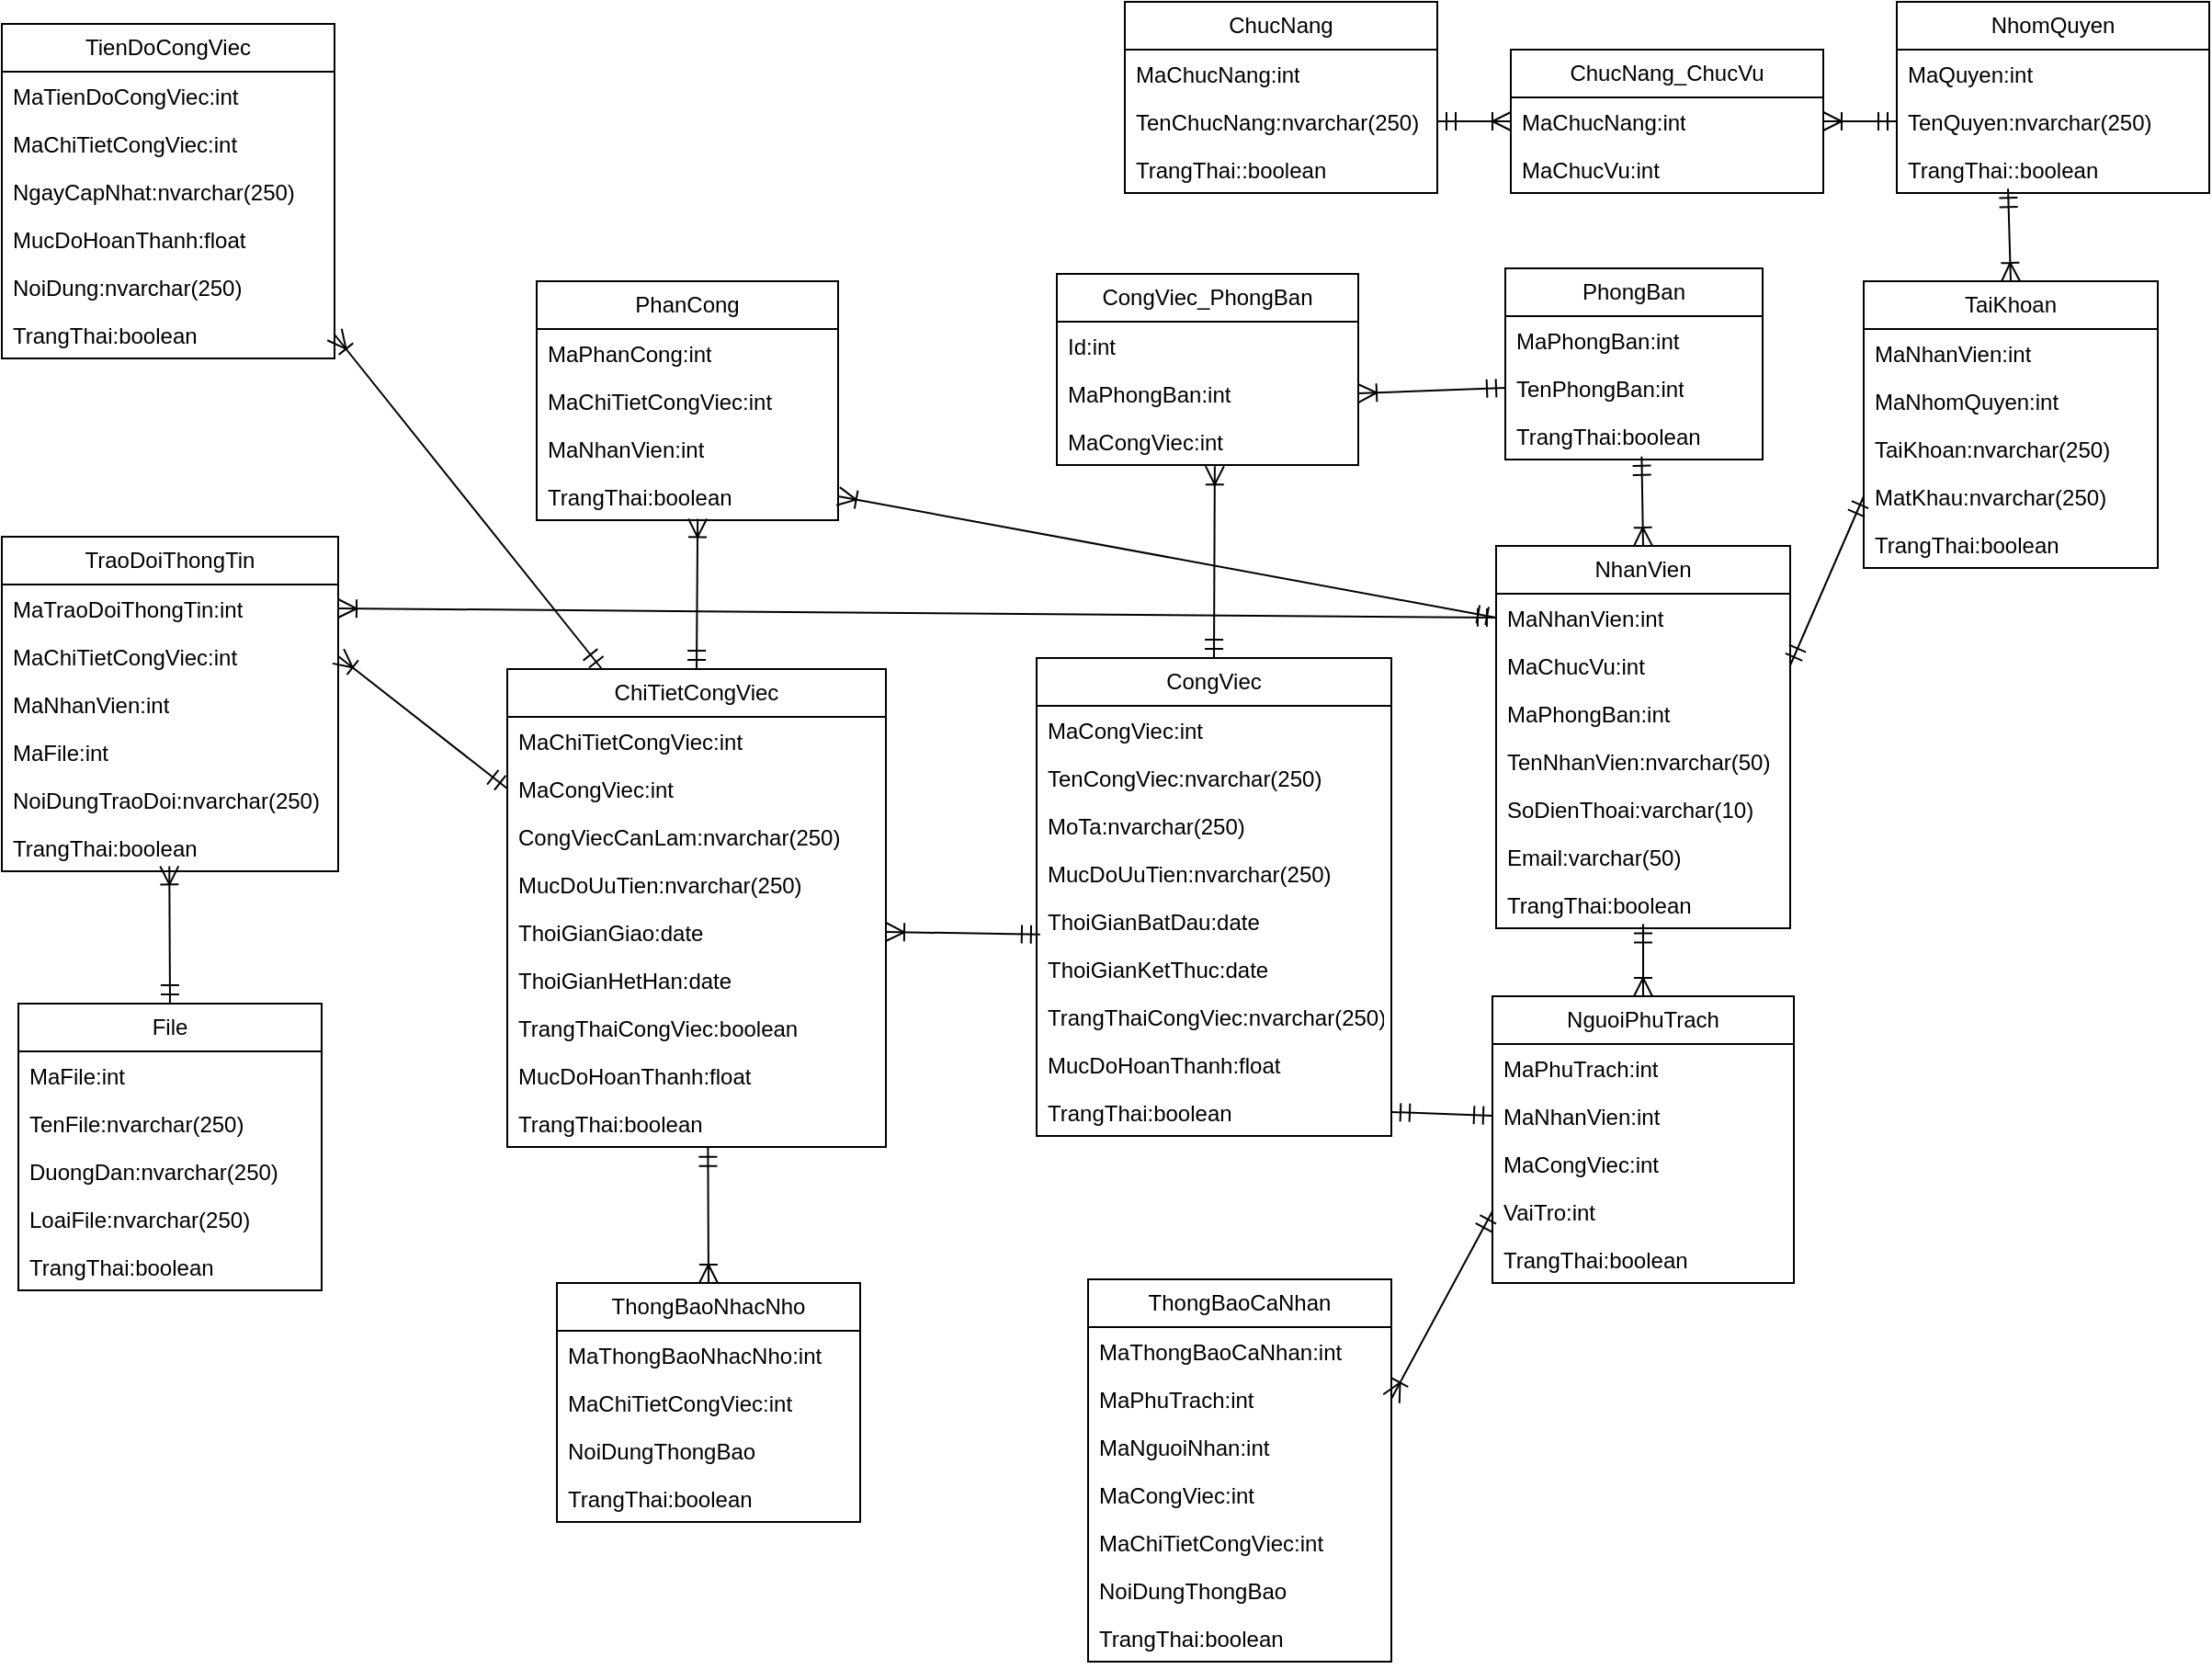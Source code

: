 <mxfile version="24.7.14">
  <diagram name="Trang-1" id="C-tgxgAVF5Ouf7KuxYOn">
    <mxGraphModel dx="2206" dy="981" grid="0" gridSize="10" guides="1" tooltips="1" connect="1" arrows="1" fold="1" page="0" pageScale="1" pageWidth="827" pageHeight="1169" math="0" shadow="0">
      <root>
        <mxCell id="0" />
        <mxCell id="1" parent="0" />
        <mxCell id="ZC5v_0BSbkfHpD8rnW3x-1" value="TaiKhoan" style="swimlane;fontStyle=0;childLayout=stackLayout;horizontal=1;startSize=26;fillColor=none;horizontalStack=0;resizeParent=1;resizeParentMax=0;resizeLast=0;collapsible=1;marginBottom=0;whiteSpace=wrap;html=1;" vertex="1" parent="1">
          <mxGeometry x="-158" y="-158" width="160" height="156" as="geometry" />
        </mxCell>
        <mxCell id="ZC5v_0BSbkfHpD8rnW3x-2" value="MaNhanVien:int" style="text;strokeColor=none;fillColor=none;align=left;verticalAlign=top;spacingLeft=4;spacingRight=4;overflow=hidden;rotatable=0;points=[[0,0.5],[1,0.5]];portConstraint=eastwest;whiteSpace=wrap;html=1;" vertex="1" parent="ZC5v_0BSbkfHpD8rnW3x-1">
          <mxGeometry y="26" width="160" height="26" as="geometry" />
        </mxCell>
        <mxCell id="ZC5v_0BSbkfHpD8rnW3x-3" value="MaNhomQuyen:int" style="text;strokeColor=none;fillColor=none;align=left;verticalAlign=top;spacingLeft=4;spacingRight=4;overflow=hidden;rotatable=0;points=[[0,0.5],[1,0.5]];portConstraint=eastwest;whiteSpace=wrap;html=1;" vertex="1" parent="ZC5v_0BSbkfHpD8rnW3x-1">
          <mxGeometry y="52" width="160" height="26" as="geometry" />
        </mxCell>
        <mxCell id="ZC5v_0BSbkfHpD8rnW3x-4" value="TaiKhoan:nvarchar(250)" style="text;strokeColor=none;fillColor=none;align=left;verticalAlign=top;spacingLeft=4;spacingRight=4;overflow=hidden;rotatable=0;points=[[0,0.5],[1,0.5]];portConstraint=eastwest;whiteSpace=wrap;html=1;" vertex="1" parent="ZC5v_0BSbkfHpD8rnW3x-1">
          <mxGeometry y="78" width="160" height="26" as="geometry" />
        </mxCell>
        <mxCell id="ZC5v_0BSbkfHpD8rnW3x-5" value="MatKhau:nvarchar(250)" style="text;strokeColor=none;fillColor=none;align=left;verticalAlign=top;spacingLeft=4;spacingRight=4;overflow=hidden;rotatable=0;points=[[0,0.5],[1,0.5]];portConstraint=eastwest;whiteSpace=wrap;html=1;" vertex="1" parent="ZC5v_0BSbkfHpD8rnW3x-1">
          <mxGeometry y="104" width="160" height="26" as="geometry" />
        </mxCell>
        <mxCell id="ZC5v_0BSbkfHpD8rnW3x-6" value="TrangThai:boolean" style="text;strokeColor=none;fillColor=none;align=left;verticalAlign=top;spacingLeft=4;spacingRight=4;overflow=hidden;rotatable=0;points=[[0,0.5],[1,0.5]];portConstraint=eastwest;whiteSpace=wrap;html=1;" vertex="1" parent="ZC5v_0BSbkfHpD8rnW3x-1">
          <mxGeometry y="130" width="160" height="26" as="geometry" />
        </mxCell>
        <mxCell id="ZC5v_0BSbkfHpD8rnW3x-16" value="PhongBan" style="swimlane;fontStyle=0;childLayout=stackLayout;horizontal=1;startSize=26;fillColor=none;horizontalStack=0;resizeParent=1;resizeParentMax=0;resizeLast=0;collapsible=1;marginBottom=0;whiteSpace=wrap;html=1;" vertex="1" parent="1">
          <mxGeometry x="-353" y="-165" width="140" height="104" as="geometry" />
        </mxCell>
        <mxCell id="ZC5v_0BSbkfHpD8rnW3x-17" value="MaPhongBan:int" style="text;strokeColor=none;fillColor=none;align=left;verticalAlign=top;spacingLeft=4;spacingRight=4;overflow=hidden;rotatable=0;points=[[0,0.5],[1,0.5]];portConstraint=eastwest;whiteSpace=wrap;html=1;" vertex="1" parent="ZC5v_0BSbkfHpD8rnW3x-16">
          <mxGeometry y="26" width="140" height="26" as="geometry" />
        </mxCell>
        <mxCell id="ZC5v_0BSbkfHpD8rnW3x-18" value="TenPhongBan:int" style="text;strokeColor=none;fillColor=none;align=left;verticalAlign=top;spacingLeft=4;spacingRight=4;overflow=hidden;rotatable=0;points=[[0,0.5],[1,0.5]];portConstraint=eastwest;whiteSpace=wrap;html=1;" vertex="1" parent="ZC5v_0BSbkfHpD8rnW3x-16">
          <mxGeometry y="52" width="140" height="26" as="geometry" />
        </mxCell>
        <mxCell id="ZC5v_0BSbkfHpD8rnW3x-19" value="TrangThai:boolean" style="text;strokeColor=none;fillColor=none;align=left;verticalAlign=top;spacingLeft=4;spacingRight=4;overflow=hidden;rotatable=0;points=[[0,0.5],[1,0.5]];portConstraint=eastwest;whiteSpace=wrap;html=1;" vertex="1" parent="ZC5v_0BSbkfHpD8rnW3x-16">
          <mxGeometry y="78" width="140" height="26" as="geometry" />
        </mxCell>
        <mxCell id="ZC5v_0BSbkfHpD8rnW3x-20" style="edgeStyle=none;curved=1;rounded=0;orthogonalLoop=1;jettySize=auto;html=1;entryX=1;entryY=0.5;entryDx=0;entryDy=0;fontSize=12;startSize=8;endSize=8;" edge="1" parent="ZC5v_0BSbkfHpD8rnW3x-16" source="ZC5v_0BSbkfHpD8rnW3x-18" target="ZC5v_0BSbkfHpD8rnW3x-18">
          <mxGeometry relative="1" as="geometry" />
        </mxCell>
        <mxCell id="ZC5v_0BSbkfHpD8rnW3x-21" value="CongViec" style="swimlane;fontStyle=0;childLayout=stackLayout;horizontal=1;startSize=26;fillColor=none;horizontalStack=0;resizeParent=1;resizeParentMax=0;resizeLast=0;collapsible=1;marginBottom=0;whiteSpace=wrap;html=1;" vertex="1" parent="1">
          <mxGeometry x="-608" y="47" width="193" height="260" as="geometry" />
        </mxCell>
        <mxCell id="ZC5v_0BSbkfHpD8rnW3x-22" value="MaCongViec:int" style="text;strokeColor=none;fillColor=none;align=left;verticalAlign=top;spacingLeft=4;spacingRight=4;overflow=hidden;rotatable=0;points=[[0,0.5],[1,0.5]];portConstraint=eastwest;whiteSpace=wrap;html=1;" vertex="1" parent="ZC5v_0BSbkfHpD8rnW3x-21">
          <mxGeometry y="26" width="193" height="26" as="geometry" />
        </mxCell>
        <mxCell id="ZC5v_0BSbkfHpD8rnW3x-23" value="TenCongViec:nvarchar(250)" style="text;strokeColor=none;fillColor=none;align=left;verticalAlign=top;spacingLeft=4;spacingRight=4;overflow=hidden;rotatable=0;points=[[0,0.5],[1,0.5]];portConstraint=eastwest;whiteSpace=wrap;html=1;" vertex="1" parent="ZC5v_0BSbkfHpD8rnW3x-21">
          <mxGeometry y="52" width="193" height="26" as="geometry" />
        </mxCell>
        <mxCell id="ZC5v_0BSbkfHpD8rnW3x-24" value="MoTa:nvarchar(250)" style="text;strokeColor=none;fillColor=none;align=left;verticalAlign=top;spacingLeft=4;spacingRight=4;overflow=hidden;rotatable=0;points=[[0,0.5],[1,0.5]];portConstraint=eastwest;whiteSpace=wrap;html=1;" vertex="1" parent="ZC5v_0BSbkfHpD8rnW3x-21">
          <mxGeometry y="78" width="193" height="26" as="geometry" />
        </mxCell>
        <mxCell id="ZC5v_0BSbkfHpD8rnW3x-25" value="MucDoUuTien:nvarchar(250)" style="text;strokeColor=none;fillColor=none;align=left;verticalAlign=top;spacingLeft=4;spacingRight=4;overflow=hidden;rotatable=0;points=[[0,0.5],[1,0.5]];portConstraint=eastwest;whiteSpace=wrap;html=1;" vertex="1" parent="ZC5v_0BSbkfHpD8rnW3x-21">
          <mxGeometry y="104" width="193" height="26" as="geometry" />
        </mxCell>
        <mxCell id="ZC5v_0BSbkfHpD8rnW3x-26" value="ThoiGianBatDau:date" style="text;strokeColor=none;fillColor=none;align=left;verticalAlign=top;spacingLeft=4;spacingRight=4;overflow=hidden;rotatable=0;points=[[0,0.5],[1,0.5]];portConstraint=eastwest;whiteSpace=wrap;html=1;" vertex="1" parent="ZC5v_0BSbkfHpD8rnW3x-21">
          <mxGeometry y="130" width="193" height="26" as="geometry" />
        </mxCell>
        <mxCell id="ZC5v_0BSbkfHpD8rnW3x-27" value="ThoiGianKetThuc:date" style="text;strokeColor=none;fillColor=none;align=left;verticalAlign=top;spacingLeft=4;spacingRight=4;overflow=hidden;rotatable=0;points=[[0,0.5],[1,0.5]];portConstraint=eastwest;whiteSpace=wrap;html=1;" vertex="1" parent="ZC5v_0BSbkfHpD8rnW3x-21">
          <mxGeometry y="156" width="193" height="26" as="geometry" />
        </mxCell>
        <mxCell id="ZC5v_0BSbkfHpD8rnW3x-28" value="TrangThaiCongViec:nvarchar(250)" style="text;strokeColor=none;fillColor=none;align=left;verticalAlign=top;spacingLeft=4;spacingRight=4;overflow=hidden;rotatable=0;points=[[0,0.5],[1,0.5]];portConstraint=eastwest;whiteSpace=wrap;html=1;" vertex="1" parent="ZC5v_0BSbkfHpD8rnW3x-21">
          <mxGeometry y="182" width="193" height="26" as="geometry" />
        </mxCell>
        <mxCell id="ZC5v_0BSbkfHpD8rnW3x-29" value="MucDoHoanThanh:float" style="text;strokeColor=none;fillColor=none;align=left;verticalAlign=top;spacingLeft=4;spacingRight=4;overflow=hidden;rotatable=0;points=[[0,0.5],[1,0.5]];portConstraint=eastwest;whiteSpace=wrap;html=1;" vertex="1" parent="ZC5v_0BSbkfHpD8rnW3x-21">
          <mxGeometry y="208" width="193" height="26" as="geometry" />
        </mxCell>
        <mxCell id="ZC5v_0BSbkfHpD8rnW3x-30" value="TrangThai:boolean" style="text;strokeColor=none;fillColor=none;align=left;verticalAlign=top;spacingLeft=4;spacingRight=4;overflow=hidden;rotatable=0;points=[[0,0.5],[1,0.5]];portConstraint=eastwest;whiteSpace=wrap;html=1;" vertex="1" parent="ZC5v_0BSbkfHpD8rnW3x-21">
          <mxGeometry y="234" width="193" height="26" as="geometry" />
        </mxCell>
        <mxCell id="ZC5v_0BSbkfHpD8rnW3x-60" value="ChucNang" style="swimlane;fontStyle=0;childLayout=stackLayout;horizontal=1;startSize=26;fillColor=none;horizontalStack=0;resizeParent=1;resizeParentMax=0;resizeLast=0;collapsible=1;marginBottom=0;whiteSpace=wrap;html=1;" vertex="1" parent="1">
          <mxGeometry x="-560" y="-310" width="170" height="104" as="geometry" />
        </mxCell>
        <mxCell id="ZC5v_0BSbkfHpD8rnW3x-61" value="MaChucNang:int" style="text;strokeColor=none;fillColor=none;align=left;verticalAlign=top;spacingLeft=4;spacingRight=4;overflow=hidden;rotatable=0;points=[[0,0.5],[1,0.5]];portConstraint=eastwest;whiteSpace=wrap;html=1;" vertex="1" parent="ZC5v_0BSbkfHpD8rnW3x-60">
          <mxGeometry y="26" width="170" height="26" as="geometry" />
        </mxCell>
        <mxCell id="ZC5v_0BSbkfHpD8rnW3x-62" value="TenChucNang:nvarchar(250)" style="text;strokeColor=none;fillColor=none;align=left;verticalAlign=top;spacingLeft=4;spacingRight=4;overflow=hidden;rotatable=0;points=[[0,0.5],[1,0.5]];portConstraint=eastwest;whiteSpace=wrap;html=1;" vertex="1" parent="ZC5v_0BSbkfHpD8rnW3x-60">
          <mxGeometry y="52" width="170" height="26" as="geometry" />
        </mxCell>
        <mxCell id="ZC5v_0BSbkfHpD8rnW3x-63" value="TrangThai::boolean" style="text;strokeColor=none;fillColor=none;align=left;verticalAlign=top;spacingLeft=4;spacingRight=4;overflow=hidden;rotatable=0;points=[[0,0.5],[1,0.5]];portConstraint=eastwest;whiteSpace=wrap;html=1;" vertex="1" parent="ZC5v_0BSbkfHpD8rnW3x-60">
          <mxGeometry y="78" width="170" height="26" as="geometry" />
        </mxCell>
        <mxCell id="ZC5v_0BSbkfHpD8rnW3x-64" value="ChucNang_ChucVu" style="swimlane;fontStyle=0;childLayout=stackLayout;horizontal=1;startSize=26;fillColor=none;horizontalStack=0;resizeParent=1;resizeParentMax=0;resizeLast=0;collapsible=1;marginBottom=0;whiteSpace=wrap;html=1;" vertex="1" parent="1">
          <mxGeometry x="-350" y="-284" width="170" height="78" as="geometry" />
        </mxCell>
        <mxCell id="ZC5v_0BSbkfHpD8rnW3x-65" value="MaChucNang:int" style="text;strokeColor=none;fillColor=none;align=left;verticalAlign=top;spacingLeft=4;spacingRight=4;overflow=hidden;rotatable=0;points=[[0,0.5],[1,0.5]];portConstraint=eastwest;whiteSpace=wrap;html=1;" vertex="1" parent="ZC5v_0BSbkfHpD8rnW3x-64">
          <mxGeometry y="26" width="170" height="26" as="geometry" />
        </mxCell>
        <mxCell id="ZC5v_0BSbkfHpD8rnW3x-66" value="MaChucVu:int" style="text;strokeColor=none;fillColor=none;align=left;verticalAlign=top;spacingLeft=4;spacingRight=4;overflow=hidden;rotatable=0;points=[[0,0.5],[1,0.5]];portConstraint=eastwest;whiteSpace=wrap;html=1;" vertex="1" parent="ZC5v_0BSbkfHpD8rnW3x-64">
          <mxGeometry y="52" width="170" height="26" as="geometry" />
        </mxCell>
        <mxCell id="ZC5v_0BSbkfHpD8rnW3x-67" value="NhomQuyen" style="swimlane;fontStyle=0;childLayout=stackLayout;horizontal=1;startSize=26;fillColor=none;horizontalStack=0;resizeParent=1;resizeParentMax=0;resizeLast=0;collapsible=1;marginBottom=0;whiteSpace=wrap;html=1;" vertex="1" parent="1">
          <mxGeometry x="-140" y="-310" width="170" height="104" as="geometry" />
        </mxCell>
        <mxCell id="ZC5v_0BSbkfHpD8rnW3x-68" value="MaQuyen:int" style="text;strokeColor=none;fillColor=none;align=left;verticalAlign=top;spacingLeft=4;spacingRight=4;overflow=hidden;rotatable=0;points=[[0,0.5],[1,0.5]];portConstraint=eastwest;whiteSpace=wrap;html=1;" vertex="1" parent="ZC5v_0BSbkfHpD8rnW3x-67">
          <mxGeometry y="26" width="170" height="26" as="geometry" />
        </mxCell>
        <mxCell id="ZC5v_0BSbkfHpD8rnW3x-69" value="TenQuyen:nvarchar(250)" style="text;strokeColor=none;fillColor=none;align=left;verticalAlign=top;spacingLeft=4;spacingRight=4;overflow=hidden;rotatable=0;points=[[0,0.5],[1,0.5]];portConstraint=eastwest;whiteSpace=wrap;html=1;" vertex="1" parent="ZC5v_0BSbkfHpD8rnW3x-67">
          <mxGeometry y="52" width="170" height="26" as="geometry" />
        </mxCell>
        <mxCell id="ZC5v_0BSbkfHpD8rnW3x-70" value="TrangThai::boolean" style="text;strokeColor=none;fillColor=none;align=left;verticalAlign=top;spacingLeft=4;spacingRight=4;overflow=hidden;rotatable=0;points=[[0,0.5],[1,0.5]];portConstraint=eastwest;whiteSpace=wrap;html=1;" vertex="1" parent="ZC5v_0BSbkfHpD8rnW3x-67">
          <mxGeometry y="78" width="170" height="26" as="geometry" />
        </mxCell>
        <mxCell id="ZC5v_0BSbkfHpD8rnW3x-71" style="edgeStyle=none;curved=1;rounded=0;orthogonalLoop=1;jettySize=auto;html=1;exitX=1;exitY=0.5;exitDx=0;exitDy=0;entryX=0;entryY=0.5;entryDx=0;entryDy=0;fontSize=12;startSize=8;endSize=8;endArrow=ERoneToMany;endFill=0;startArrow=ERmandOne;startFill=0;" edge="1" parent="1" source="ZC5v_0BSbkfHpD8rnW3x-62" target="ZC5v_0BSbkfHpD8rnW3x-65">
          <mxGeometry relative="1" as="geometry" />
        </mxCell>
        <mxCell id="ZC5v_0BSbkfHpD8rnW3x-72" style="edgeStyle=none;curved=1;rounded=0;orthogonalLoop=1;jettySize=auto;html=1;exitX=1;exitY=0.5;exitDx=0;exitDy=0;entryX=0;entryY=0.5;entryDx=0;entryDy=0;fontSize=12;startSize=8;endSize=8;endArrow=ERmandOne;endFill=0;startArrow=ERoneToMany;startFill=0;" edge="1" parent="1" source="ZC5v_0BSbkfHpD8rnW3x-65" target="ZC5v_0BSbkfHpD8rnW3x-69">
          <mxGeometry relative="1" as="geometry" />
        </mxCell>
        <mxCell id="ZC5v_0BSbkfHpD8rnW3x-73" style="edgeStyle=none;curved=1;rounded=0;orthogonalLoop=1;jettySize=auto;html=1;exitX=0.5;exitY=0;exitDx=0;exitDy=0;entryX=0.356;entryY=0.908;entryDx=0;entryDy=0;entryPerimeter=0;fontSize=12;startSize=8;endSize=8;endArrow=ERmandOne;endFill=0;startArrow=ERoneToMany;startFill=0;" edge="1" parent="1" source="ZC5v_0BSbkfHpD8rnW3x-1" target="ZC5v_0BSbkfHpD8rnW3x-70">
          <mxGeometry relative="1" as="geometry" />
        </mxCell>
        <mxCell id="ZC5v_0BSbkfHpD8rnW3x-108" value="CongViec_PhongBan" style="swimlane;fontStyle=0;childLayout=stackLayout;horizontal=1;startSize=26;fillColor=none;horizontalStack=0;resizeParent=1;resizeParentMax=0;resizeLast=0;collapsible=1;marginBottom=0;whiteSpace=wrap;html=1;" vertex="1" parent="1">
          <mxGeometry x="-597" y="-162" width="164" height="104" as="geometry">
            <mxRectangle x="280" y="562" width="100" height="30" as="alternateBounds" />
          </mxGeometry>
        </mxCell>
        <mxCell id="ZC5v_0BSbkfHpD8rnW3x-109" value="Id:int" style="text;strokeColor=none;fillColor=none;align=left;verticalAlign=top;spacingLeft=4;spacingRight=4;overflow=hidden;rotatable=0;points=[[0,0.5],[1,0.5]];portConstraint=eastwest;whiteSpace=wrap;html=1;" vertex="1" parent="ZC5v_0BSbkfHpD8rnW3x-108">
          <mxGeometry y="26" width="164" height="26" as="geometry" />
        </mxCell>
        <mxCell id="ZC5v_0BSbkfHpD8rnW3x-111" value="MaPhongBan:int" style="text;strokeColor=none;fillColor=none;align=left;verticalAlign=top;spacingLeft=4;spacingRight=4;overflow=hidden;rotatable=0;points=[[0,0.5],[1,0.5]];portConstraint=eastwest;whiteSpace=wrap;html=1;" vertex="1" parent="ZC5v_0BSbkfHpD8rnW3x-108">
          <mxGeometry y="52" width="164" height="26" as="geometry" />
        </mxCell>
        <mxCell id="ZC5v_0BSbkfHpD8rnW3x-112" value="MaCongViec:int" style="text;strokeColor=none;fillColor=none;align=left;verticalAlign=top;spacingLeft=4;spacingRight=4;overflow=hidden;rotatable=0;points=[[0,0.5],[1,0.5]];portConstraint=eastwest;whiteSpace=wrap;html=1;" vertex="1" parent="ZC5v_0BSbkfHpD8rnW3x-108">
          <mxGeometry y="78" width="164" height="26" as="geometry" />
        </mxCell>
        <mxCell id="ZC5v_0BSbkfHpD8rnW3x-113" style="edgeStyle=none;curved=1;rounded=0;orthogonalLoop=1;jettySize=auto;html=1;exitX=0.5;exitY=0;exitDx=0;exitDy=0;entryX=0.524;entryY=1.023;entryDx=0;entryDy=0;entryPerimeter=0;fontSize=12;startSize=8;endSize=8;endArrow=ERoneToMany;endFill=0;startArrow=ERmandOne;startFill=0;" edge="1" parent="1" source="ZC5v_0BSbkfHpD8rnW3x-21" target="ZC5v_0BSbkfHpD8rnW3x-112">
          <mxGeometry relative="1" as="geometry" />
        </mxCell>
        <mxCell id="ZC5v_0BSbkfHpD8rnW3x-115" value="NhanVien" style="swimlane;fontStyle=0;childLayout=stackLayout;horizontal=1;startSize=26;fillColor=none;horizontalStack=0;resizeParent=1;resizeParentMax=0;resizeLast=0;collapsible=1;marginBottom=0;whiteSpace=wrap;html=1;" vertex="1" parent="1">
          <mxGeometry x="-358" y="-14" width="160" height="208" as="geometry" />
        </mxCell>
        <mxCell id="ZC5v_0BSbkfHpD8rnW3x-116" value="MaNhanVien:int" style="text;strokeColor=none;fillColor=none;align=left;verticalAlign=top;spacingLeft=4;spacingRight=4;overflow=hidden;rotatable=0;points=[[0,0.5],[1,0.5]];portConstraint=eastwest;whiteSpace=wrap;html=1;" vertex="1" parent="ZC5v_0BSbkfHpD8rnW3x-115">
          <mxGeometry y="26" width="160" height="26" as="geometry" />
        </mxCell>
        <mxCell id="ZC5v_0BSbkfHpD8rnW3x-117" value="MaChucVu:int" style="text;strokeColor=none;fillColor=none;align=left;verticalAlign=top;spacingLeft=4;spacingRight=4;overflow=hidden;rotatable=0;points=[[0,0.5],[1,0.5]];portConstraint=eastwest;whiteSpace=wrap;html=1;" vertex="1" parent="ZC5v_0BSbkfHpD8rnW3x-115">
          <mxGeometry y="52" width="160" height="26" as="geometry" />
        </mxCell>
        <mxCell id="ZC5v_0BSbkfHpD8rnW3x-118" value="MaPhongBan:int" style="text;strokeColor=none;fillColor=none;align=left;verticalAlign=top;spacingLeft=4;spacingRight=4;overflow=hidden;rotatable=0;points=[[0,0.5],[1,0.5]];portConstraint=eastwest;whiteSpace=wrap;html=1;" vertex="1" parent="ZC5v_0BSbkfHpD8rnW3x-115">
          <mxGeometry y="78" width="160" height="26" as="geometry" />
        </mxCell>
        <mxCell id="ZC5v_0BSbkfHpD8rnW3x-119" value="TenNhanVien:nvarchar(50)" style="text;strokeColor=none;fillColor=none;align=left;verticalAlign=top;spacingLeft=4;spacingRight=4;overflow=hidden;rotatable=0;points=[[0,0.5],[1,0.5]];portConstraint=eastwest;whiteSpace=wrap;html=1;" vertex="1" parent="ZC5v_0BSbkfHpD8rnW3x-115">
          <mxGeometry y="104" width="160" height="26" as="geometry" />
        </mxCell>
        <mxCell id="ZC5v_0BSbkfHpD8rnW3x-120" value="SoDienThoai:varchar(10)" style="text;strokeColor=none;fillColor=none;align=left;verticalAlign=top;spacingLeft=4;spacingRight=4;overflow=hidden;rotatable=0;points=[[0,0.5],[1,0.5]];portConstraint=eastwest;whiteSpace=wrap;html=1;" vertex="1" parent="ZC5v_0BSbkfHpD8rnW3x-115">
          <mxGeometry y="130" width="160" height="26" as="geometry" />
        </mxCell>
        <mxCell id="ZC5v_0BSbkfHpD8rnW3x-121" value="Email:varchar(50)" style="text;strokeColor=none;fillColor=none;align=left;verticalAlign=top;spacingLeft=4;spacingRight=4;overflow=hidden;rotatable=0;points=[[0,0.5],[1,0.5]];portConstraint=eastwest;whiteSpace=wrap;html=1;" vertex="1" parent="ZC5v_0BSbkfHpD8rnW3x-115">
          <mxGeometry y="156" width="160" height="26" as="geometry" />
        </mxCell>
        <mxCell id="ZC5v_0BSbkfHpD8rnW3x-122" value="TrangThai:boolean" style="text;strokeColor=none;fillColor=none;align=left;verticalAlign=top;spacingLeft=4;spacingRight=4;overflow=hidden;rotatable=0;points=[[0,0.5],[1,0.5]];portConstraint=eastwest;whiteSpace=wrap;html=1;" vertex="1" parent="ZC5v_0BSbkfHpD8rnW3x-115">
          <mxGeometry y="182" width="160" height="26" as="geometry" />
        </mxCell>
        <mxCell id="ZC5v_0BSbkfHpD8rnW3x-124" style="edgeStyle=none;curved=1;rounded=0;orthogonalLoop=1;jettySize=auto;html=1;exitX=0.5;exitY=0;exitDx=0;exitDy=0;entryX=0.53;entryY=0.938;entryDx=0;entryDy=0;entryPerimeter=0;fontSize=12;startSize=8;endSize=8;startArrow=ERoneToMany;startFill=0;endArrow=ERmandOne;endFill=0;" edge="1" parent="1" source="ZC5v_0BSbkfHpD8rnW3x-115" target="ZC5v_0BSbkfHpD8rnW3x-19">
          <mxGeometry relative="1" as="geometry" />
        </mxCell>
        <mxCell id="ZC5v_0BSbkfHpD8rnW3x-125" style="edgeStyle=none;curved=1;rounded=0;orthogonalLoop=1;jettySize=auto;html=1;exitX=1;exitY=0.5;exitDx=0;exitDy=0;entryX=0;entryY=0.5;entryDx=0;entryDy=0;fontSize=12;startSize=8;endSize=8;startArrow=ERoneToMany;startFill=0;endArrow=ERmandOne;endFill=0;" edge="1" parent="1" target="ZC5v_0BSbkfHpD8rnW3x-18">
          <mxGeometry relative="1" as="geometry">
            <mxPoint x="-433" y="-97" as="sourcePoint" />
          </mxGeometry>
        </mxCell>
        <mxCell id="ZC5v_0BSbkfHpD8rnW3x-126" style="edgeStyle=none;curved=1;rounded=0;orthogonalLoop=1;jettySize=auto;html=1;exitX=0;exitY=0.5;exitDx=0;exitDy=0;entryX=1;entryY=0.5;entryDx=0;entryDy=0;fontSize=12;startSize=8;endSize=8;startArrow=ERmandOne;startFill=0;endArrow=ERmandOne;endFill=0;" edge="1" parent="1" source="ZC5v_0BSbkfHpD8rnW3x-5" target="ZC5v_0BSbkfHpD8rnW3x-117">
          <mxGeometry relative="1" as="geometry" />
        </mxCell>
        <mxCell id="ZC5v_0BSbkfHpD8rnW3x-127" value="ChiTietCongViec" style="swimlane;fontStyle=0;childLayout=stackLayout;horizontal=1;startSize=26;fillColor=none;horizontalStack=0;resizeParent=1;resizeParentMax=0;resizeLast=0;collapsible=1;marginBottom=0;whiteSpace=wrap;html=1;" vertex="1" parent="1">
          <mxGeometry x="-896" y="53" width="206" height="260" as="geometry" />
        </mxCell>
        <mxCell id="ZC5v_0BSbkfHpD8rnW3x-137" value="MaChiTietCongViec:int" style="text;strokeColor=none;fillColor=none;align=left;verticalAlign=top;spacingLeft=4;spacingRight=4;overflow=hidden;rotatable=0;points=[[0,0.5],[1,0.5]];portConstraint=eastwest;whiteSpace=wrap;html=1;" vertex="1" parent="ZC5v_0BSbkfHpD8rnW3x-127">
          <mxGeometry y="26" width="206" height="26" as="geometry" />
        </mxCell>
        <mxCell id="ZC5v_0BSbkfHpD8rnW3x-128" value="MaCongViec:int" style="text;strokeColor=none;fillColor=none;align=left;verticalAlign=top;spacingLeft=4;spacingRight=4;overflow=hidden;rotatable=0;points=[[0,0.5],[1,0.5]];portConstraint=eastwest;whiteSpace=wrap;html=1;" vertex="1" parent="ZC5v_0BSbkfHpD8rnW3x-127">
          <mxGeometry y="52" width="206" height="26" as="geometry" />
        </mxCell>
        <mxCell id="ZC5v_0BSbkfHpD8rnW3x-129" value="CongViecCanLam:nvarchar(250)" style="text;strokeColor=none;fillColor=none;align=left;verticalAlign=top;spacingLeft=4;spacingRight=4;overflow=hidden;rotatable=0;points=[[0,0.5],[1,0.5]];portConstraint=eastwest;whiteSpace=wrap;html=1;" vertex="1" parent="ZC5v_0BSbkfHpD8rnW3x-127">
          <mxGeometry y="78" width="206" height="26" as="geometry" />
        </mxCell>
        <mxCell id="ZC5v_0BSbkfHpD8rnW3x-131" value="MucDoUuTien:nvarchar(250)" style="text;strokeColor=none;fillColor=none;align=left;verticalAlign=top;spacingLeft=4;spacingRight=4;overflow=hidden;rotatable=0;points=[[0,0.5],[1,0.5]];portConstraint=eastwest;whiteSpace=wrap;html=1;" vertex="1" parent="ZC5v_0BSbkfHpD8rnW3x-127">
          <mxGeometry y="104" width="206" height="26" as="geometry" />
        </mxCell>
        <mxCell id="ZC5v_0BSbkfHpD8rnW3x-132" value="ThoiGianGiao:date" style="text;strokeColor=none;fillColor=none;align=left;verticalAlign=top;spacingLeft=4;spacingRight=4;overflow=hidden;rotatable=0;points=[[0,0.5],[1,0.5]];portConstraint=eastwest;whiteSpace=wrap;html=1;" vertex="1" parent="ZC5v_0BSbkfHpD8rnW3x-127">
          <mxGeometry y="130" width="206" height="26" as="geometry" />
        </mxCell>
        <mxCell id="ZC5v_0BSbkfHpD8rnW3x-133" value="ThoiGianHetHan:date" style="text;strokeColor=none;fillColor=none;align=left;verticalAlign=top;spacingLeft=4;spacingRight=4;overflow=hidden;rotatable=0;points=[[0,0.5],[1,0.5]];portConstraint=eastwest;whiteSpace=wrap;html=1;" vertex="1" parent="ZC5v_0BSbkfHpD8rnW3x-127">
          <mxGeometry y="156" width="206" height="26" as="geometry" />
        </mxCell>
        <mxCell id="ZC5v_0BSbkfHpD8rnW3x-134" value="TrangThaiCongViec:boolean" style="text;strokeColor=none;fillColor=none;align=left;verticalAlign=top;spacingLeft=4;spacingRight=4;overflow=hidden;rotatable=0;points=[[0,0.5],[1,0.5]];portConstraint=eastwest;whiteSpace=wrap;html=1;" vertex="1" parent="ZC5v_0BSbkfHpD8rnW3x-127">
          <mxGeometry y="182" width="206" height="26" as="geometry" />
        </mxCell>
        <mxCell id="ZC5v_0BSbkfHpD8rnW3x-135" value="MucDoHoanThanh:float" style="text;strokeColor=none;fillColor=none;align=left;verticalAlign=top;spacingLeft=4;spacingRight=4;overflow=hidden;rotatable=0;points=[[0,0.5],[1,0.5]];portConstraint=eastwest;whiteSpace=wrap;html=1;" vertex="1" parent="ZC5v_0BSbkfHpD8rnW3x-127">
          <mxGeometry y="208" width="206" height="26" as="geometry" />
        </mxCell>
        <mxCell id="ZC5v_0BSbkfHpD8rnW3x-136" value="TrangThai:boolean" style="text;strokeColor=none;fillColor=none;align=left;verticalAlign=top;spacingLeft=4;spacingRight=4;overflow=hidden;rotatable=0;points=[[0,0.5],[1,0.5]];portConstraint=eastwest;whiteSpace=wrap;html=1;" vertex="1" parent="ZC5v_0BSbkfHpD8rnW3x-127">
          <mxGeometry y="234" width="206" height="26" as="geometry" />
        </mxCell>
        <mxCell id="ZC5v_0BSbkfHpD8rnW3x-138" style="edgeStyle=none;curved=1;rounded=0;orthogonalLoop=1;jettySize=auto;html=1;exitX=1;exitY=0.5;exitDx=0;exitDy=0;entryX=0.01;entryY=0.785;entryDx=0;entryDy=0;entryPerimeter=0;fontSize=12;startSize=8;endSize=8;startArrow=ERoneToMany;startFill=0;endArrow=ERmandOne;endFill=0;" edge="1" parent="1" source="ZC5v_0BSbkfHpD8rnW3x-132" target="ZC5v_0BSbkfHpD8rnW3x-26">
          <mxGeometry relative="1" as="geometry" />
        </mxCell>
        <mxCell id="ZC5v_0BSbkfHpD8rnW3x-139" value="PhanCong" style="swimlane;fontStyle=0;childLayout=stackLayout;horizontal=1;startSize=26;fillColor=none;horizontalStack=0;resizeParent=1;resizeParentMax=0;resizeLast=0;collapsible=1;marginBottom=0;whiteSpace=wrap;html=1;" vertex="1" parent="1">
          <mxGeometry x="-880" y="-158" width="164" height="130" as="geometry" />
        </mxCell>
        <mxCell id="ZC5v_0BSbkfHpD8rnW3x-140" value="MaPhanCong:int" style="text;strokeColor=none;fillColor=none;align=left;verticalAlign=top;spacingLeft=4;spacingRight=4;overflow=hidden;rotatable=0;points=[[0,0.5],[1,0.5]];portConstraint=eastwest;whiteSpace=wrap;html=1;" vertex="1" parent="ZC5v_0BSbkfHpD8rnW3x-139">
          <mxGeometry y="26" width="164" height="26" as="geometry" />
        </mxCell>
        <mxCell id="ZC5v_0BSbkfHpD8rnW3x-141" value="MaChiTietCongViec:int" style="text;strokeColor=none;fillColor=none;align=left;verticalAlign=top;spacingLeft=4;spacingRight=4;overflow=hidden;rotatable=0;points=[[0,0.5],[1,0.5]];portConstraint=eastwest;whiteSpace=wrap;html=1;" vertex="1" parent="ZC5v_0BSbkfHpD8rnW3x-139">
          <mxGeometry y="52" width="164" height="26" as="geometry" />
        </mxCell>
        <mxCell id="ZC5v_0BSbkfHpD8rnW3x-149" value="MaNhanVien:int" style="text;strokeColor=none;fillColor=none;align=left;verticalAlign=top;spacingLeft=4;spacingRight=4;overflow=hidden;rotatable=0;points=[[0,0.5],[1,0.5]];portConstraint=eastwest;whiteSpace=wrap;html=1;" vertex="1" parent="ZC5v_0BSbkfHpD8rnW3x-139">
          <mxGeometry y="78" width="164" height="26" as="geometry" />
        </mxCell>
        <mxCell id="ZC5v_0BSbkfHpD8rnW3x-151" value="TrangThai:boolean" style="text;strokeColor=none;fillColor=none;align=left;verticalAlign=top;spacingLeft=4;spacingRight=4;overflow=hidden;rotatable=0;points=[[0,0.5],[1,0.5]];portConstraint=eastwest;whiteSpace=wrap;html=1;" vertex="1" parent="ZC5v_0BSbkfHpD8rnW3x-139">
          <mxGeometry y="104" width="164" height="26" as="geometry" />
        </mxCell>
        <mxCell id="ZC5v_0BSbkfHpD8rnW3x-152" style="edgeStyle=none;curved=1;rounded=0;orthogonalLoop=1;jettySize=auto;html=1;exitX=1;exitY=0.5;exitDx=0;exitDy=0;entryX=0;entryY=0.5;entryDx=0;entryDy=0;fontSize=12;startSize=8;endSize=8;startArrow=ERoneToMany;startFill=0;endArrow=ERmandOne;endFill=0;" edge="1" parent="1" source="ZC5v_0BSbkfHpD8rnW3x-151" target="ZC5v_0BSbkfHpD8rnW3x-116">
          <mxGeometry relative="1" as="geometry" />
        </mxCell>
        <mxCell id="ZC5v_0BSbkfHpD8rnW3x-153" style="edgeStyle=none;curved=1;rounded=0;orthogonalLoop=1;jettySize=auto;html=1;exitX=0.5;exitY=0;exitDx=0;exitDy=0;entryX=0.534;entryY=0.969;entryDx=0;entryDy=0;entryPerimeter=0;fontSize=12;startSize=8;endSize=8;endArrow=ERoneToMany;endFill=0;startArrow=ERmandOne;startFill=0;" edge="1" parent="1" source="ZC5v_0BSbkfHpD8rnW3x-127" target="ZC5v_0BSbkfHpD8rnW3x-151">
          <mxGeometry relative="1" as="geometry" />
        </mxCell>
        <mxCell id="ZC5v_0BSbkfHpD8rnW3x-154" value="NguoiPhuTrach" style="swimlane;fontStyle=0;childLayout=stackLayout;horizontal=1;startSize=26;fillColor=none;horizontalStack=0;resizeParent=1;resizeParentMax=0;resizeLast=0;collapsible=1;marginBottom=0;whiteSpace=wrap;html=1;" vertex="1" parent="1">
          <mxGeometry x="-360" y="231" width="164" height="156" as="geometry" />
        </mxCell>
        <mxCell id="ZC5v_0BSbkfHpD8rnW3x-155" value="MaPhuTrach:int" style="text;strokeColor=none;fillColor=none;align=left;verticalAlign=top;spacingLeft=4;spacingRight=4;overflow=hidden;rotatable=0;points=[[0,0.5],[1,0.5]];portConstraint=eastwest;whiteSpace=wrap;html=1;" vertex="1" parent="ZC5v_0BSbkfHpD8rnW3x-154">
          <mxGeometry y="26" width="164" height="26" as="geometry" />
        </mxCell>
        <mxCell id="ZC5v_0BSbkfHpD8rnW3x-156" value="MaNhanVien:int" style="text;strokeColor=none;fillColor=none;align=left;verticalAlign=top;spacingLeft=4;spacingRight=4;overflow=hidden;rotatable=0;points=[[0,0.5],[1,0.5]];portConstraint=eastwest;whiteSpace=wrap;html=1;" vertex="1" parent="ZC5v_0BSbkfHpD8rnW3x-154">
          <mxGeometry y="52" width="164" height="26" as="geometry" />
        </mxCell>
        <mxCell id="ZC5v_0BSbkfHpD8rnW3x-157" value="MaCongViec:int" style="text;strokeColor=none;fillColor=none;align=left;verticalAlign=top;spacingLeft=4;spacingRight=4;overflow=hidden;rotatable=0;points=[[0,0.5],[1,0.5]];portConstraint=eastwest;whiteSpace=wrap;html=1;" vertex="1" parent="ZC5v_0BSbkfHpD8rnW3x-154">
          <mxGeometry y="78" width="164" height="26" as="geometry" />
        </mxCell>
        <mxCell id="ZC5v_0BSbkfHpD8rnW3x-160" value="VaiTro:int" style="text;strokeColor=none;fillColor=none;align=left;verticalAlign=top;spacingLeft=4;spacingRight=4;overflow=hidden;rotatable=0;points=[[0,0.5],[1,0.5]];portConstraint=eastwest;whiteSpace=wrap;html=1;" vertex="1" parent="ZC5v_0BSbkfHpD8rnW3x-154">
          <mxGeometry y="104" width="164" height="26" as="geometry" />
        </mxCell>
        <mxCell id="ZC5v_0BSbkfHpD8rnW3x-158" value="TrangThai:boolean" style="text;strokeColor=none;fillColor=none;align=left;verticalAlign=top;spacingLeft=4;spacingRight=4;overflow=hidden;rotatable=0;points=[[0,0.5],[1,0.5]];portConstraint=eastwest;whiteSpace=wrap;html=1;" vertex="1" parent="ZC5v_0BSbkfHpD8rnW3x-154">
          <mxGeometry y="130" width="164" height="26" as="geometry" />
        </mxCell>
        <mxCell id="ZC5v_0BSbkfHpD8rnW3x-159" style="edgeStyle=none;curved=1;rounded=0;orthogonalLoop=1;jettySize=auto;html=1;exitX=0.5;exitY=0;exitDx=0;exitDy=0;entryX=0.5;entryY=0.915;entryDx=0;entryDy=0;entryPerimeter=0;fontSize=12;startSize=8;endSize=8;startArrow=ERoneToMany;startFill=0;endArrow=ERmandOne;endFill=0;" edge="1" parent="1" source="ZC5v_0BSbkfHpD8rnW3x-154" target="ZC5v_0BSbkfHpD8rnW3x-122">
          <mxGeometry relative="1" as="geometry" />
        </mxCell>
        <mxCell id="ZC5v_0BSbkfHpD8rnW3x-161" style="edgeStyle=none;curved=1;rounded=0;orthogonalLoop=1;jettySize=auto;html=1;exitX=1;exitY=0.5;exitDx=0;exitDy=0;entryX=0;entryY=0.5;entryDx=0;entryDy=0;fontSize=12;startSize=8;endSize=8;startArrow=ERmandOne;startFill=0;endArrow=ERmandOne;endFill=0;" edge="1" parent="1" source="ZC5v_0BSbkfHpD8rnW3x-30" target="ZC5v_0BSbkfHpD8rnW3x-156">
          <mxGeometry relative="1" as="geometry" />
        </mxCell>
        <mxCell id="ZC5v_0BSbkfHpD8rnW3x-162" value="ThongBaoNhacNho" style="swimlane;fontStyle=0;childLayout=stackLayout;horizontal=1;startSize=26;fillColor=none;horizontalStack=0;resizeParent=1;resizeParentMax=0;resizeLast=0;collapsible=1;marginBottom=0;whiteSpace=wrap;html=1;" vertex="1" parent="1">
          <mxGeometry x="-869" y="387" width="165" height="130" as="geometry" />
        </mxCell>
        <mxCell id="ZC5v_0BSbkfHpD8rnW3x-163" value="MaThongBaoNhacNho:int" style="text;strokeColor=none;fillColor=none;align=left;verticalAlign=top;spacingLeft=4;spacingRight=4;overflow=hidden;rotatable=0;points=[[0,0.5],[1,0.5]];portConstraint=eastwest;whiteSpace=wrap;html=1;" vertex="1" parent="ZC5v_0BSbkfHpD8rnW3x-162">
          <mxGeometry y="26" width="165" height="26" as="geometry" />
        </mxCell>
        <mxCell id="ZC5v_0BSbkfHpD8rnW3x-164" value="MaChiTietCongViec:int" style="text;strokeColor=none;fillColor=none;align=left;verticalAlign=top;spacingLeft=4;spacingRight=4;overflow=hidden;rotatable=0;points=[[0,0.5],[1,0.5]];portConstraint=eastwest;whiteSpace=wrap;html=1;" vertex="1" parent="ZC5v_0BSbkfHpD8rnW3x-162">
          <mxGeometry y="52" width="165" height="26" as="geometry" />
        </mxCell>
        <mxCell id="ZC5v_0BSbkfHpD8rnW3x-165" value="NoiDungThongBao" style="text;strokeColor=none;fillColor=none;align=left;verticalAlign=top;spacingLeft=4;spacingRight=4;overflow=hidden;rotatable=0;points=[[0,0.5],[1,0.5]];portConstraint=eastwest;whiteSpace=wrap;html=1;" vertex="1" parent="ZC5v_0BSbkfHpD8rnW3x-162">
          <mxGeometry y="78" width="165" height="26" as="geometry" />
        </mxCell>
        <mxCell id="ZC5v_0BSbkfHpD8rnW3x-167" value="TrangThai:boolean" style="text;strokeColor=none;fillColor=none;align=left;verticalAlign=top;spacingLeft=4;spacingRight=4;overflow=hidden;rotatable=0;points=[[0,0.5],[1,0.5]];portConstraint=eastwest;whiteSpace=wrap;html=1;" vertex="1" parent="ZC5v_0BSbkfHpD8rnW3x-162">
          <mxGeometry y="104" width="165" height="26" as="geometry" />
        </mxCell>
        <mxCell id="ZC5v_0BSbkfHpD8rnW3x-168" style="edgeStyle=none;curved=1;rounded=0;orthogonalLoop=1;jettySize=auto;html=1;exitX=0.5;exitY=0;exitDx=0;exitDy=0;entryX=0.53;entryY=1.015;entryDx=0;entryDy=0;entryPerimeter=0;fontSize=12;startSize=8;endSize=8;startArrow=ERoneToMany;startFill=0;endArrow=ERmandOne;endFill=0;" edge="1" parent="1" source="ZC5v_0BSbkfHpD8rnW3x-162" target="ZC5v_0BSbkfHpD8rnW3x-136">
          <mxGeometry relative="1" as="geometry" />
        </mxCell>
        <mxCell id="ZC5v_0BSbkfHpD8rnW3x-181" value="TraoDoiThongTin" style="swimlane;fontStyle=0;childLayout=stackLayout;horizontal=1;startSize=26;fillColor=none;horizontalStack=0;resizeParent=1;resizeParentMax=0;resizeLast=0;collapsible=1;marginBottom=0;whiteSpace=wrap;html=1;" vertex="1" parent="1">
          <mxGeometry x="-1171" y="-19" width="183" height="182" as="geometry" />
        </mxCell>
        <mxCell id="ZC5v_0BSbkfHpD8rnW3x-182" value="MaTraoDoiThongTin:int" style="text;strokeColor=none;fillColor=none;align=left;verticalAlign=top;spacingLeft=4;spacingRight=4;overflow=hidden;rotatable=0;points=[[0,0.5],[1,0.5]];portConstraint=eastwest;whiteSpace=wrap;html=1;" vertex="1" parent="ZC5v_0BSbkfHpD8rnW3x-181">
          <mxGeometry y="26" width="183" height="26" as="geometry" />
        </mxCell>
        <mxCell id="ZC5v_0BSbkfHpD8rnW3x-183" value="MaChiTietCongViec:int" style="text;strokeColor=none;fillColor=none;align=left;verticalAlign=top;spacingLeft=4;spacingRight=4;overflow=hidden;rotatable=0;points=[[0,0.5],[1,0.5]];portConstraint=eastwest;whiteSpace=wrap;html=1;" vertex="1" parent="ZC5v_0BSbkfHpD8rnW3x-181">
          <mxGeometry y="52" width="183" height="26" as="geometry" />
        </mxCell>
        <mxCell id="ZC5v_0BSbkfHpD8rnW3x-184" value="MaNhanVien:int" style="text;strokeColor=none;fillColor=none;align=left;verticalAlign=top;spacingLeft=4;spacingRight=4;overflow=hidden;rotatable=0;points=[[0,0.5],[1,0.5]];portConstraint=eastwest;whiteSpace=wrap;html=1;" vertex="1" parent="ZC5v_0BSbkfHpD8rnW3x-181">
          <mxGeometry y="78" width="183" height="26" as="geometry" />
        </mxCell>
        <mxCell id="ZC5v_0BSbkfHpD8rnW3x-194" value="MaFile:int" style="text;strokeColor=none;fillColor=none;align=left;verticalAlign=top;spacingLeft=4;spacingRight=4;overflow=hidden;rotatable=0;points=[[0,0.5],[1,0.5]];portConstraint=eastwest;whiteSpace=wrap;html=1;" vertex="1" parent="ZC5v_0BSbkfHpD8rnW3x-181">
          <mxGeometry y="104" width="183" height="26" as="geometry" />
        </mxCell>
        <mxCell id="ZC5v_0BSbkfHpD8rnW3x-198" value="NoiDungTraoDoi:nvarchar(250)" style="text;strokeColor=none;fillColor=none;align=left;verticalAlign=top;spacingLeft=4;spacingRight=4;overflow=hidden;rotatable=0;points=[[0,0.5],[1,0.5]];portConstraint=eastwest;whiteSpace=wrap;html=1;" vertex="1" parent="ZC5v_0BSbkfHpD8rnW3x-181">
          <mxGeometry y="130" width="183" height="26" as="geometry" />
        </mxCell>
        <mxCell id="ZC5v_0BSbkfHpD8rnW3x-186" value="TrangThai:boolean" style="text;strokeColor=none;fillColor=none;align=left;verticalAlign=top;spacingLeft=4;spacingRight=4;overflow=hidden;rotatable=0;points=[[0,0.5],[1,0.5]];portConstraint=eastwest;whiteSpace=wrap;html=1;" vertex="1" parent="ZC5v_0BSbkfHpD8rnW3x-181">
          <mxGeometry y="156" width="183" height="26" as="geometry" />
        </mxCell>
        <mxCell id="ZC5v_0BSbkfHpD8rnW3x-187" value="File" style="swimlane;fontStyle=0;childLayout=stackLayout;horizontal=1;startSize=26;fillColor=none;horizontalStack=0;resizeParent=1;resizeParentMax=0;resizeLast=0;collapsible=1;marginBottom=0;whiteSpace=wrap;html=1;" vertex="1" parent="1">
          <mxGeometry x="-1162" y="235" width="165" height="156" as="geometry" />
        </mxCell>
        <mxCell id="ZC5v_0BSbkfHpD8rnW3x-188" value="MaFile:int" style="text;strokeColor=none;fillColor=none;align=left;verticalAlign=top;spacingLeft=4;spacingRight=4;overflow=hidden;rotatable=0;points=[[0,0.5],[1,0.5]];portConstraint=eastwest;whiteSpace=wrap;html=1;" vertex="1" parent="ZC5v_0BSbkfHpD8rnW3x-187">
          <mxGeometry y="26" width="165" height="26" as="geometry" />
        </mxCell>
        <mxCell id="ZC5v_0BSbkfHpD8rnW3x-189" value="TenFile:nvarchar(250)" style="text;strokeColor=none;fillColor=none;align=left;verticalAlign=top;spacingLeft=4;spacingRight=4;overflow=hidden;rotatable=0;points=[[0,0.5],[1,0.5]];portConstraint=eastwest;whiteSpace=wrap;html=1;" vertex="1" parent="ZC5v_0BSbkfHpD8rnW3x-187">
          <mxGeometry y="52" width="165" height="26" as="geometry" />
        </mxCell>
        <mxCell id="ZC5v_0BSbkfHpD8rnW3x-190" value="DuongDan:nvarchar(250)" style="text;strokeColor=none;fillColor=none;align=left;verticalAlign=top;spacingLeft=4;spacingRight=4;overflow=hidden;rotatable=0;points=[[0,0.5],[1,0.5]];portConstraint=eastwest;whiteSpace=wrap;html=1;" vertex="1" parent="ZC5v_0BSbkfHpD8rnW3x-187">
          <mxGeometry y="78" width="165" height="26" as="geometry" />
        </mxCell>
        <mxCell id="ZC5v_0BSbkfHpD8rnW3x-191" value="LoaiFile:nvarchar(250)" style="text;strokeColor=none;fillColor=none;align=left;verticalAlign=top;spacingLeft=4;spacingRight=4;overflow=hidden;rotatable=0;points=[[0,0.5],[1,0.5]];portConstraint=eastwest;whiteSpace=wrap;html=1;" vertex="1" parent="ZC5v_0BSbkfHpD8rnW3x-187">
          <mxGeometry y="104" width="165" height="26" as="geometry" />
        </mxCell>
        <mxCell id="ZC5v_0BSbkfHpD8rnW3x-192" value="TrangThai:boolean" style="text;strokeColor=none;fillColor=none;align=left;verticalAlign=top;spacingLeft=4;spacingRight=4;overflow=hidden;rotatable=0;points=[[0,0.5],[1,0.5]];portConstraint=eastwest;whiteSpace=wrap;html=1;" vertex="1" parent="ZC5v_0BSbkfHpD8rnW3x-187">
          <mxGeometry y="130" width="165" height="26" as="geometry" />
        </mxCell>
        <mxCell id="ZC5v_0BSbkfHpD8rnW3x-193" style="edgeStyle=none;curved=1;rounded=0;orthogonalLoop=1;jettySize=auto;html=1;exitX=1;exitY=0.5;exitDx=0;exitDy=0;entryX=0;entryY=0.5;entryDx=0;entryDy=0;fontSize=12;startSize=8;endSize=8;startArrow=ERoneToMany;startFill=0;endArrow=ERmandOne;endFill=0;" edge="1" parent="1" source="ZC5v_0BSbkfHpD8rnW3x-183" target="ZC5v_0BSbkfHpD8rnW3x-128">
          <mxGeometry relative="1" as="geometry" />
        </mxCell>
        <mxCell id="ZC5v_0BSbkfHpD8rnW3x-195" style="edgeStyle=none;curved=1;rounded=0;orthogonalLoop=1;jettySize=auto;html=1;exitX=0.5;exitY=0;exitDx=0;exitDy=0;entryX=0.498;entryY=0.892;entryDx=0;entryDy=0;entryPerimeter=0;fontSize=12;startSize=8;endSize=8;endArrow=ERoneToMany;endFill=0;startArrow=ERmandOne;startFill=0;" edge="1" parent="1" source="ZC5v_0BSbkfHpD8rnW3x-187" target="ZC5v_0BSbkfHpD8rnW3x-186">
          <mxGeometry relative="1" as="geometry" />
        </mxCell>
        <mxCell id="ZC5v_0BSbkfHpD8rnW3x-197" style="edgeStyle=none;curved=1;rounded=0;orthogonalLoop=1;jettySize=auto;html=1;exitX=1;exitY=0.5;exitDx=0;exitDy=0;entryX=0;entryY=0.5;entryDx=0;entryDy=0;fontSize=12;startSize=8;endSize=8;startArrow=ERoneToMany;startFill=0;endArrow=ERmandOne;endFill=0;" edge="1" parent="1" source="ZC5v_0BSbkfHpD8rnW3x-182" target="ZC5v_0BSbkfHpD8rnW3x-116">
          <mxGeometry relative="1" as="geometry" />
        </mxCell>
        <mxCell id="ZC5v_0BSbkfHpD8rnW3x-199" value="TienDoCongViec" style="swimlane;fontStyle=0;childLayout=stackLayout;horizontal=1;startSize=26;fillColor=none;horizontalStack=0;resizeParent=1;resizeParentMax=0;resizeLast=0;collapsible=1;marginBottom=0;whiteSpace=wrap;html=1;" vertex="1" parent="1">
          <mxGeometry x="-1171" y="-298" width="181" height="182" as="geometry" />
        </mxCell>
        <mxCell id="ZC5v_0BSbkfHpD8rnW3x-200" value="MaTienDoCongViec:int" style="text;strokeColor=none;fillColor=none;align=left;verticalAlign=top;spacingLeft=4;spacingRight=4;overflow=hidden;rotatable=0;points=[[0,0.5],[1,0.5]];portConstraint=eastwest;whiteSpace=wrap;html=1;" vertex="1" parent="ZC5v_0BSbkfHpD8rnW3x-199">
          <mxGeometry y="26" width="181" height="26" as="geometry" />
        </mxCell>
        <mxCell id="ZC5v_0BSbkfHpD8rnW3x-201" value="MaChiTietCongViec:int" style="text;strokeColor=none;fillColor=none;align=left;verticalAlign=top;spacingLeft=4;spacingRight=4;overflow=hidden;rotatable=0;points=[[0,0.5],[1,0.5]];portConstraint=eastwest;whiteSpace=wrap;html=1;" vertex="1" parent="ZC5v_0BSbkfHpD8rnW3x-199">
          <mxGeometry y="52" width="181" height="26" as="geometry" />
        </mxCell>
        <mxCell id="ZC5v_0BSbkfHpD8rnW3x-202" value="NgayCapNhat:nvarchar(250)" style="text;strokeColor=none;fillColor=none;align=left;verticalAlign=top;spacingLeft=4;spacingRight=4;overflow=hidden;rotatable=0;points=[[0,0.5],[1,0.5]];portConstraint=eastwest;whiteSpace=wrap;html=1;" vertex="1" parent="ZC5v_0BSbkfHpD8rnW3x-199">
          <mxGeometry y="78" width="181" height="26" as="geometry" />
        </mxCell>
        <mxCell id="ZC5v_0BSbkfHpD8rnW3x-205" value="MucDoHoanThanh:float" style="text;strokeColor=none;fillColor=none;align=left;verticalAlign=top;spacingLeft=4;spacingRight=4;overflow=hidden;rotatable=0;points=[[0,0.5],[1,0.5]];portConstraint=eastwest;whiteSpace=wrap;html=1;" vertex="1" parent="ZC5v_0BSbkfHpD8rnW3x-199">
          <mxGeometry y="104" width="181" height="26" as="geometry" />
        </mxCell>
        <mxCell id="ZC5v_0BSbkfHpD8rnW3x-206" value="NoiDung:nvarchar(250)" style="text;strokeColor=none;fillColor=none;align=left;verticalAlign=top;spacingLeft=4;spacingRight=4;overflow=hidden;rotatable=0;points=[[0,0.5],[1,0.5]];portConstraint=eastwest;whiteSpace=wrap;html=1;" vertex="1" parent="ZC5v_0BSbkfHpD8rnW3x-199">
          <mxGeometry y="130" width="181" height="26" as="geometry" />
        </mxCell>
        <mxCell id="ZC5v_0BSbkfHpD8rnW3x-203" value="TrangThai:boolean" style="text;strokeColor=none;fillColor=none;align=left;verticalAlign=top;spacingLeft=4;spacingRight=4;overflow=hidden;rotatable=0;points=[[0,0.5],[1,0.5]];portConstraint=eastwest;whiteSpace=wrap;html=1;" vertex="1" parent="ZC5v_0BSbkfHpD8rnW3x-199">
          <mxGeometry y="156" width="181" height="26" as="geometry" />
        </mxCell>
        <mxCell id="ZC5v_0BSbkfHpD8rnW3x-204" style="edgeStyle=none;curved=1;rounded=0;orthogonalLoop=1;jettySize=auto;html=1;exitX=1;exitY=0.5;exitDx=0;exitDy=0;entryX=0.25;entryY=0;entryDx=0;entryDy=0;fontSize=12;startSize=8;endSize=8;startArrow=ERoneToMany;startFill=0;endArrow=ERmandOne;endFill=0;" edge="1" parent="1" source="ZC5v_0BSbkfHpD8rnW3x-203" target="ZC5v_0BSbkfHpD8rnW3x-127">
          <mxGeometry relative="1" as="geometry" />
        </mxCell>
        <mxCell id="ZC5v_0BSbkfHpD8rnW3x-207" value="ThongBaoCaNhan" style="swimlane;fontStyle=0;childLayout=stackLayout;horizontal=1;startSize=26;fillColor=none;horizontalStack=0;resizeParent=1;resizeParentMax=0;resizeLast=0;collapsible=1;marginBottom=0;whiteSpace=wrap;html=1;" vertex="1" parent="1">
          <mxGeometry x="-580" y="385" width="165" height="208" as="geometry" />
        </mxCell>
        <mxCell id="ZC5v_0BSbkfHpD8rnW3x-208" value="MaThongBaoCaNhan:int" style="text;strokeColor=none;fillColor=none;align=left;verticalAlign=top;spacingLeft=4;spacingRight=4;overflow=hidden;rotatable=0;points=[[0,0.5],[1,0.5]];portConstraint=eastwest;whiteSpace=wrap;html=1;" vertex="1" parent="ZC5v_0BSbkfHpD8rnW3x-207">
          <mxGeometry y="26" width="165" height="26" as="geometry" />
        </mxCell>
        <mxCell id="ZC5v_0BSbkfHpD8rnW3x-209" value="MaPhuTrach:int" style="text;strokeColor=none;fillColor=none;align=left;verticalAlign=top;spacingLeft=4;spacingRight=4;overflow=hidden;rotatable=0;points=[[0,0.5],[1,0.5]];portConstraint=eastwest;whiteSpace=wrap;html=1;" vertex="1" parent="ZC5v_0BSbkfHpD8rnW3x-207">
          <mxGeometry y="52" width="165" height="26" as="geometry" />
        </mxCell>
        <mxCell id="ZC5v_0BSbkfHpD8rnW3x-212" value="MaNguoiNhan:int" style="text;strokeColor=none;fillColor=none;align=left;verticalAlign=top;spacingLeft=4;spacingRight=4;overflow=hidden;rotatable=0;points=[[0,0.5],[1,0.5]];portConstraint=eastwest;whiteSpace=wrap;html=1;" vertex="1" parent="ZC5v_0BSbkfHpD8rnW3x-207">
          <mxGeometry y="78" width="165" height="26" as="geometry" />
        </mxCell>
        <mxCell id="ZC5v_0BSbkfHpD8rnW3x-215" value="MaCongViec:int" style="text;strokeColor=none;fillColor=none;align=left;verticalAlign=top;spacingLeft=4;spacingRight=4;overflow=hidden;rotatable=0;points=[[0,0.5],[1,0.5]];portConstraint=eastwest;whiteSpace=wrap;html=1;" vertex="1" parent="ZC5v_0BSbkfHpD8rnW3x-207">
          <mxGeometry y="104" width="165" height="26" as="geometry" />
        </mxCell>
        <mxCell id="ZC5v_0BSbkfHpD8rnW3x-216" value="MaChiTietCongViec:int" style="text;strokeColor=none;fillColor=none;align=left;verticalAlign=top;spacingLeft=4;spacingRight=4;overflow=hidden;rotatable=0;points=[[0,0.5],[1,0.5]];portConstraint=eastwest;whiteSpace=wrap;html=1;" vertex="1" parent="ZC5v_0BSbkfHpD8rnW3x-207">
          <mxGeometry y="130" width="165" height="26" as="geometry" />
        </mxCell>
        <mxCell id="ZC5v_0BSbkfHpD8rnW3x-210" value="NoiDungThongBao" style="text;strokeColor=none;fillColor=none;align=left;verticalAlign=top;spacingLeft=4;spacingRight=4;overflow=hidden;rotatable=0;points=[[0,0.5],[1,0.5]];portConstraint=eastwest;whiteSpace=wrap;html=1;" vertex="1" parent="ZC5v_0BSbkfHpD8rnW3x-207">
          <mxGeometry y="156" width="165" height="26" as="geometry" />
        </mxCell>
        <mxCell id="ZC5v_0BSbkfHpD8rnW3x-211" value="TrangThai:boolean" style="text;strokeColor=none;fillColor=none;align=left;verticalAlign=top;spacingLeft=4;spacingRight=4;overflow=hidden;rotatable=0;points=[[0,0.5],[1,0.5]];portConstraint=eastwest;whiteSpace=wrap;html=1;" vertex="1" parent="ZC5v_0BSbkfHpD8rnW3x-207">
          <mxGeometry y="182" width="165" height="26" as="geometry" />
        </mxCell>
        <mxCell id="ZC5v_0BSbkfHpD8rnW3x-214" style="edgeStyle=none;curved=1;rounded=0;orthogonalLoop=1;jettySize=auto;html=1;exitX=1;exitY=0.5;exitDx=0;exitDy=0;entryX=0;entryY=0.5;entryDx=0;entryDy=0;fontSize=12;startSize=8;endSize=8;endArrow=ERmandOne;endFill=0;startArrow=ERoneToMany;startFill=0;" edge="1" parent="1" source="ZC5v_0BSbkfHpD8rnW3x-209" target="ZC5v_0BSbkfHpD8rnW3x-160">
          <mxGeometry relative="1" as="geometry" />
        </mxCell>
      </root>
    </mxGraphModel>
  </diagram>
</mxfile>
